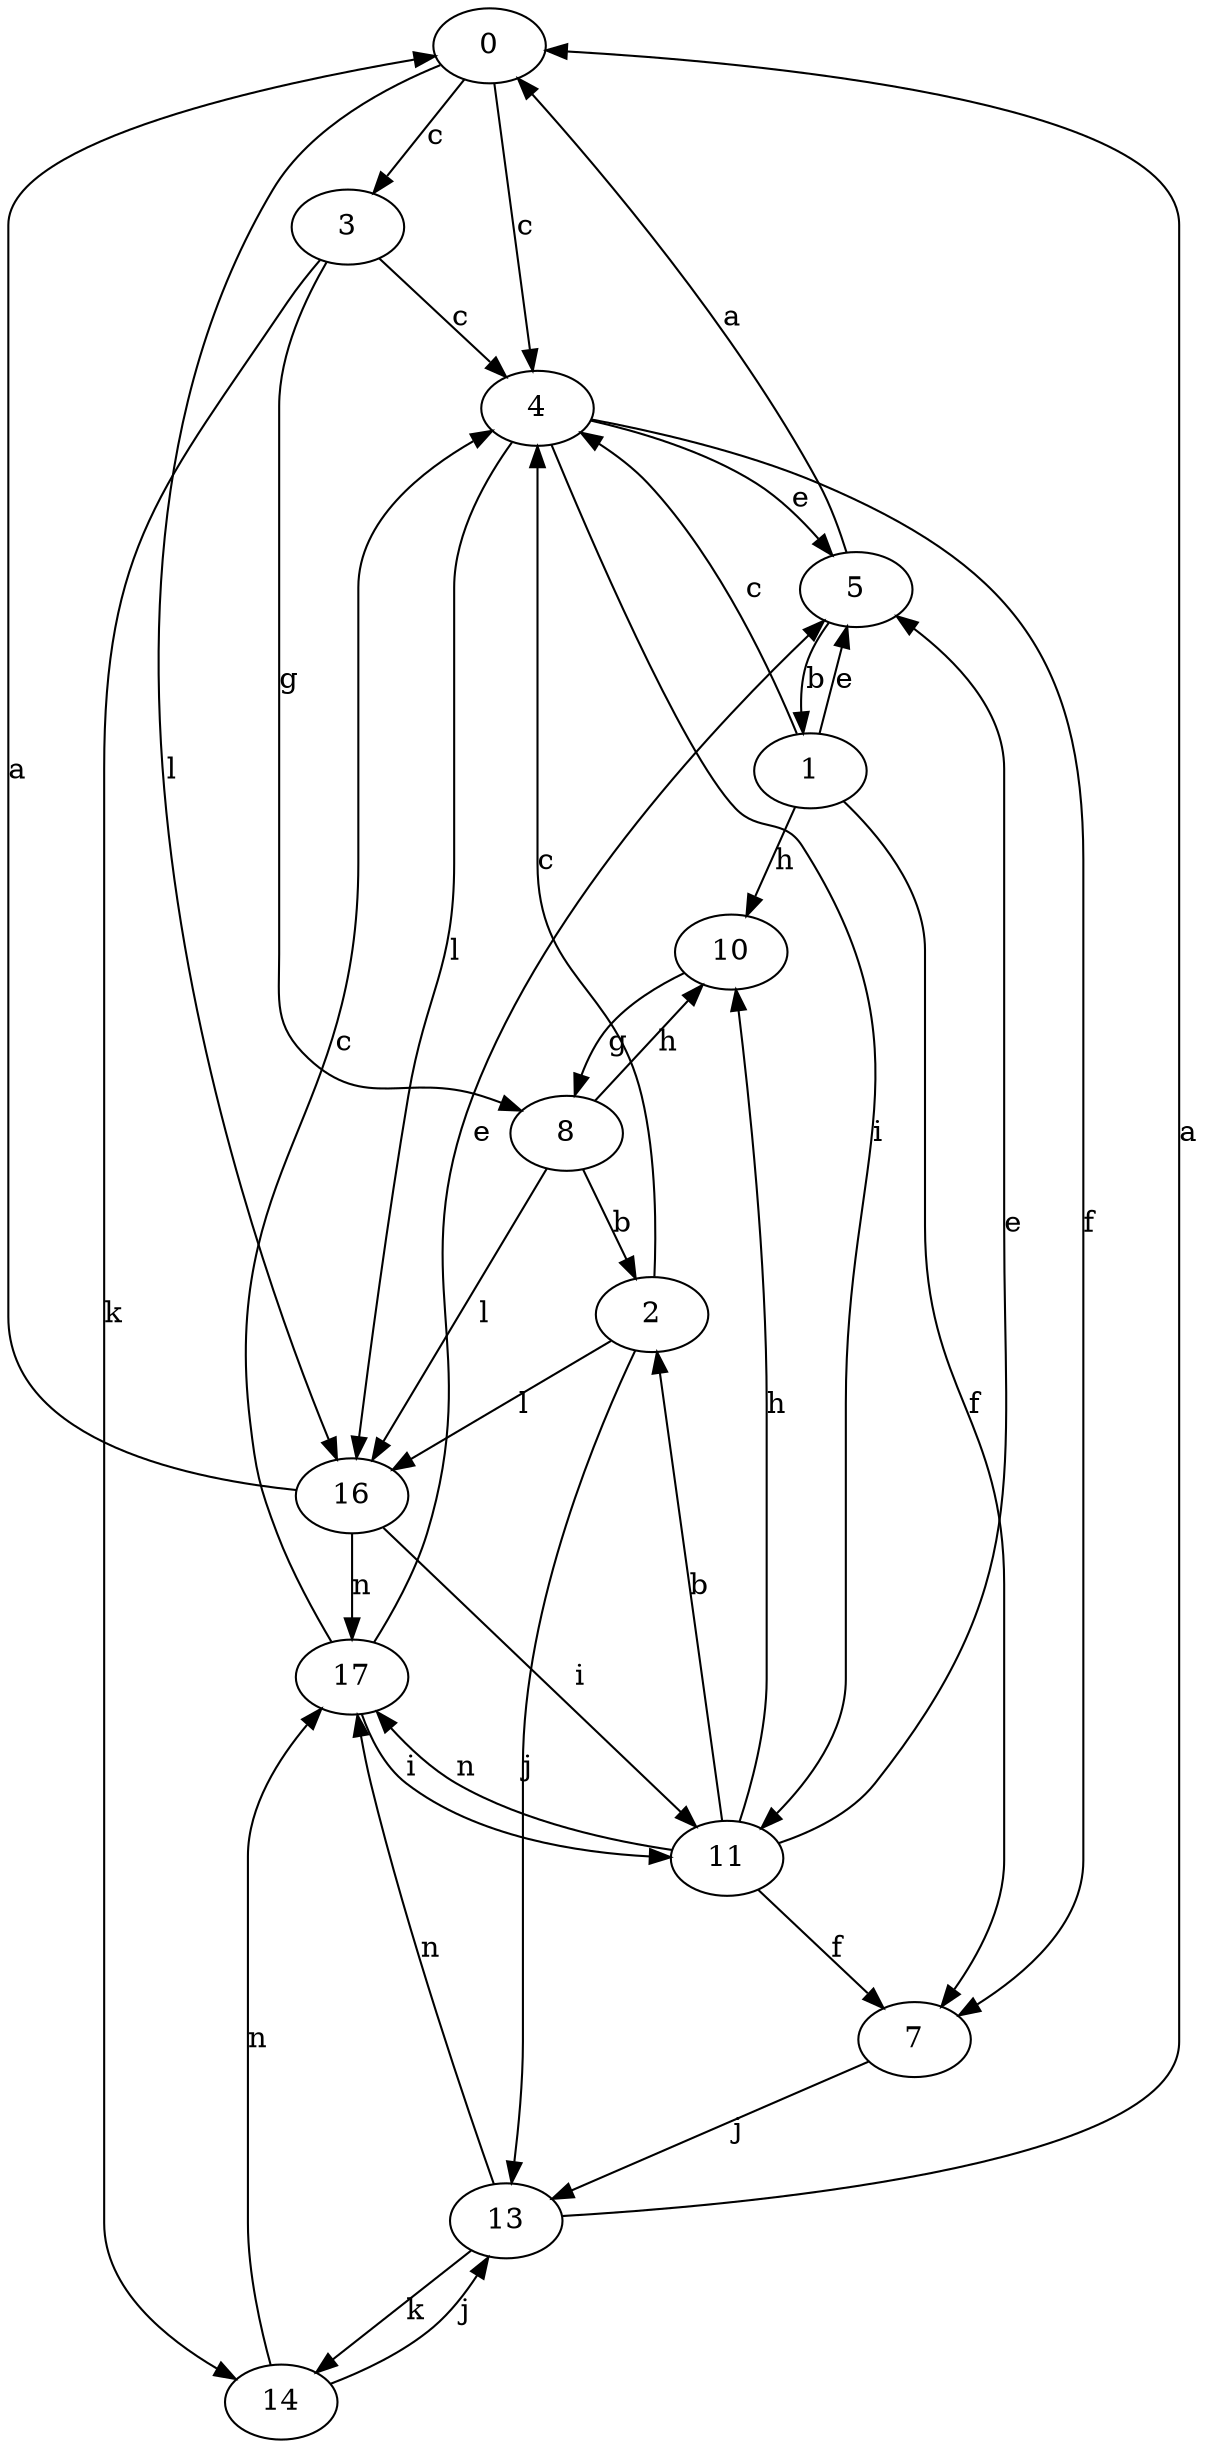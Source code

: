 strict digraph  {
0;
1;
2;
3;
4;
5;
7;
8;
10;
11;
13;
14;
16;
17;
0 -> 3  [label=c];
0 -> 4  [label=c];
0 -> 16  [label=l];
1 -> 4  [label=c];
1 -> 5  [label=e];
1 -> 7  [label=f];
1 -> 10  [label=h];
2 -> 4  [label=c];
2 -> 13  [label=j];
2 -> 16  [label=l];
3 -> 4  [label=c];
3 -> 8  [label=g];
3 -> 14  [label=k];
4 -> 5  [label=e];
4 -> 7  [label=f];
4 -> 11  [label=i];
4 -> 16  [label=l];
5 -> 0  [label=a];
5 -> 1  [label=b];
7 -> 13  [label=j];
8 -> 2  [label=b];
8 -> 10  [label=h];
8 -> 16  [label=l];
10 -> 8  [label=g];
11 -> 2  [label=b];
11 -> 5  [label=e];
11 -> 7  [label=f];
11 -> 10  [label=h];
11 -> 17  [label=n];
13 -> 0  [label=a];
13 -> 14  [label=k];
13 -> 17  [label=n];
14 -> 13  [label=j];
14 -> 17  [label=n];
16 -> 0  [label=a];
16 -> 11  [label=i];
16 -> 17  [label=n];
17 -> 4  [label=c];
17 -> 5  [label=e];
17 -> 11  [label=i];
}

